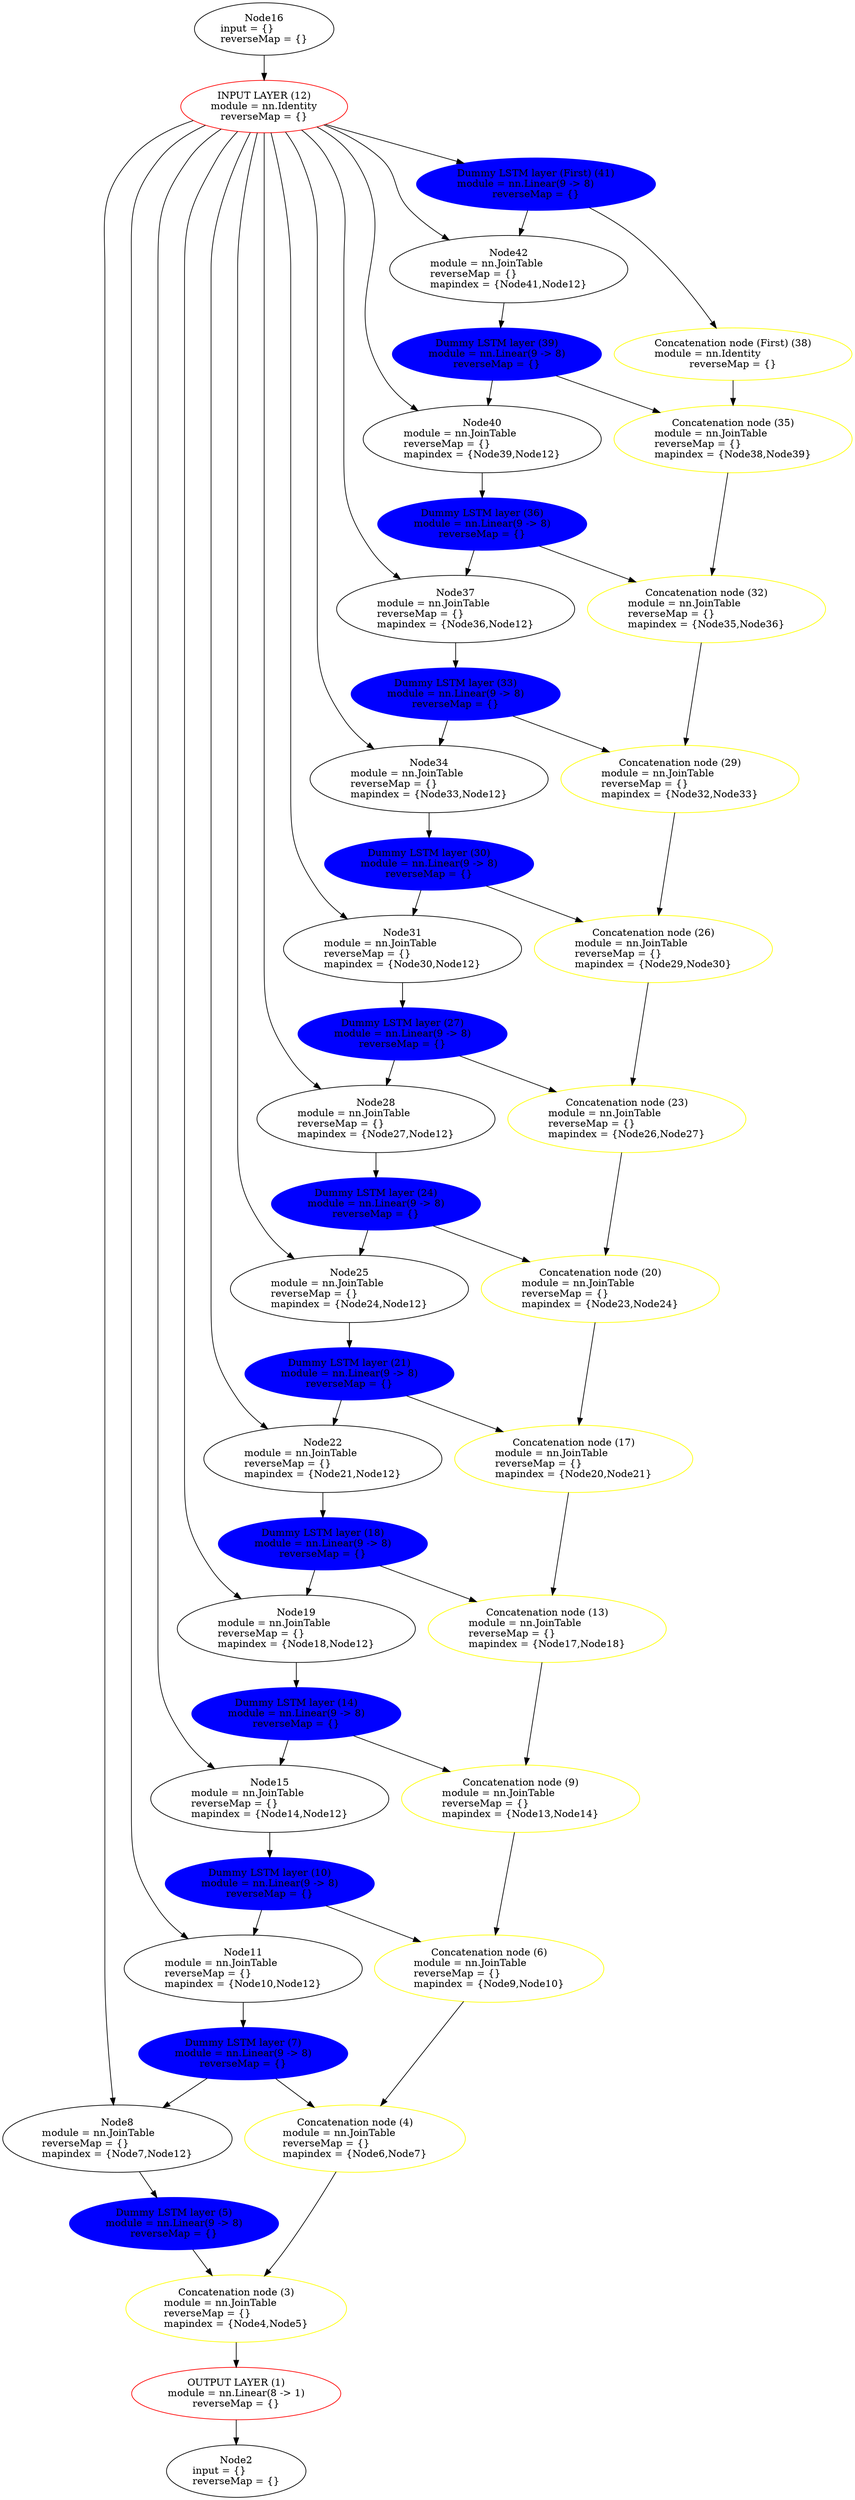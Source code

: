 digraph G {
	graph [bb="0,0,1007,3584"];
	node [label="\N",
		shape=oval
	];
	n1	 [color=red,
		height=1.041,
		label="OUTPUT LAYER (1)\nmodule = nn.Linear(8 -> 1)\lreverseMap = {}",
		pos="278,150",
		tooltip="[topologyTest.lua]:62_",
		width=3.3125];
	n2	 [height=1.041,
		label="Node2\ninput = {}\lreverseMap = {}",
		pos="278,38",
		tooltip="[[C]]:-1_",
		width=2.1497];
	n1 -> n2	 [pos="e,278,75.844 278,112.37 278,103.93 278,94.829 278,86.011"];
	n3	 [color=yellow,
		height=1.3356,
		label="Concatenation node (3)\nmodule = nn.JoinTable\lreverseMap = {}\lmapindex = {Node4,Node5}",
		pos="278,272",
		tooltip="[topologyTest.lua]:54_",
		width=3.4507];
	n3 -> n1	 [pos="e,278,187.72 278,223.57 278,215.1 278,206.27 278,197.81"];
	n4	 [color=yellow,
		height=1.3356,
		label="Concatenation node (4)\nmodule = nn.JoinTable\lreverseMap = {}\lmapindex = {Node6,Node7}",
		pos="399,516",
		tooltip="[topologyTest.lua]:54_",
		width=3.4507];
	n4 -> n3	 [pos="e,301.31,319.63 375.81,468.63 355.87,428.73 327.04,371.09 305.85,328.7"];
	n5	 [color=blue,
		fillcolor=blue,
		height=1.041,
		label="Dummy LSTM layer (5)\nmodule = nn.Linear(9 -> 8)\lreverseMap = {}",
		pos="189,394",
		style=filled,
		textcolor=white,
		tooltip="[topologyTest.lua]:50_",
		width=3.3125];
	n5 -> n3	 [pos="e,244.2,318.57 215.46,357.32 222.58,347.73 230.43,337.13 238.11,326.79"];
	n6	 [color=yellow,
		height=1.3356,
		label="Concatenation node (6)\nmodule = nn.JoinTable\lreverseMap = {}\lmapindex = {Node9,Node10}",
		pos="518,760",
		tooltip="[topologyTest.lua]:54_",
		width=3.5652];
	n6 -> n4	 [pos="e,421.93,563.63 495.2,712.63 475.58,672.73 447.23,615.09 426.39,572.7"];
	n7	 [color=blue,
		fillcolor=blue,
		height=1.041,
		label="Dummy LSTM layer (7)\nmodule = nn.Linear(9 -> 8)\lreverseMap = {}",
		pos="238,638",
		style=filled,
		textcolor=white,
		tooltip="[topologyTest.lua]:50_",
		width=3.3125];
	n7 -> n4	 [pos="e,342.59,559.05 283.28,603.25 299.1,591.46 317.19,577.98 334.29,565.23"];
	n8	 [height=1.3356,
		label="Node8\nmodule = nn.JoinTable\lreverseMap = {}\lmapindex = {Node7,Node12}",
		pos="128,516",
		tooltip="[topologyTest.lua]:50_",
		width=3.5652];
	n7 -> n8	 [pos="e,169.18,561.92 205.59,601.65 196.32,591.53 186.02,580.29 176.03,569.39"];
	n8 -> n5	 [pos="e,170.59,431.23 151.58,468.6 156.31,459.31 161.27,449.55 165.98,440.28"];
	n9	 [color=yellow,
		height=1.3356,
		label="Concatenation node (9)\nmodule = nn.JoinTable\lreverseMap = {}\lmapindex = {Node13,Node14}",
		pos="561,1004",
		tooltip="[topologyTest.lua]:54_",
		width=3.7034];
	n9 -> n6	 [pos="e,526.37,808.12 552.61,955.77 545.61,916.37 535.61,860.11 528.16,818.18"];
	n10	 [color=blue,
		fillcolor=blue,
		height=1.041,
		label="Dummy LSTM layer (10)\nmodule = nn.Linear(9 -> 8)\lreverseMap = {}",
		pos="276,882",
		style=filled,
		textcolor=white,
		tooltip="[topologyTest.lua]:50_",
		width=3.3125];
	n10 -> n6	 [pos="e,441.81,798.78 338.64,849.94 367.32,835.72 401.75,818.65 432.74,803.28"];
	n11	 [height=1.3356,
		label="Node11\nmodule = nn.JoinTable\lreverseMap = {}\lmapindex = {Node10,Node12}",
		pos="238,760",
		tooltip="[topologyTest.lua]:50_",
		width=3.7034];
	n10 -> n11	 [pos="e,252.84,807.86 264.5,844.67 261.77,836.07 258.8,826.69 255.87,817.43"];
	n11 -> n7	 [pos="e,238,675.72 238,711.57 238,703.1 238,694.27 238,685.81"];
	n12	 [color=red,
		height=1.041,
		label="INPUT LAYER (12)\nmodule = nn.Identity\lreverseMap = {}",
		pos="304,3434",
		tooltip="[topologyTest.lua]:20_",
		width=2.6117];
	n12 -> n8	 [pos="e,111.69,564.11 217.93,3418.8 180.74,3408.5 139.72,3390.6 113,3360 65.312,3305.3 76,3273.6 76,3201 76,3201 76,3201 76,759 76,694.47 \
93.89,622.39 108.68,573.81"];
	n12 -> n11	 [pos="e,180.12,803.68 228.63,3411.2 201.58,3400 173.08,3383.5 154,3360 108.06,3303.4 114,3273.9 114,3201 114,3201 114,3201 114,1003 114,\
930.83 111.26,906.7 147,844 153.82,832.04 162.96,820.85 172.83,810.79"];
	n15	 [height=1.3356,
		label="Node15\nmodule = nn.JoinTable\lreverseMap = {}\lmapindex = {Node14,Node12}",
		pos="276,1004",
		tooltip="[topologyTest.lua]:50_",
		width=3.7034];
	n12 -> n15	 [pos="e,218.12,1047.7 245.87,3404.3 227.61,3392.8 208.88,3377.9 196,3360 153.21,3300.5 152,3274.3 152,3201 152,3201 152,3201 152,1247 \
152,1174.8 149.26,1150.7 185,1088 191.82,1076 200.96,1064.8 210.83,1054.8"];
	n19	 [height=1.3356,
		label="Node19\nmodule = nn.JoinTable\lreverseMap = {}\lmapindex = {Node18,Node12}",
		pos="314,1248",
		tooltip="[topologyTest.lua]:50_",
		width=3.7034];
	n12 -> n19	 [pos="e,256.12,1291.7 267.03,3399.2 256.11,3387.7 244.96,3374.1 237,3360 200.71,3295.9 190,3274.7 190,3201 190,3201 190,3201 190,1491 \
190,1418.8 187.26,1394.7 223,1332 229.82,1320 238.96,1308.8 248.83,1298.8"];
	n22	 [height=1.3356,
		label="Node22\nmodule = nn.JoinTable\lreverseMap = {}\lmapindex = {Node21,Node12}",
		pos="352,1492",
		tooltip="[topologyTest.lua]:50_",
		width=3.7034];
	n12 -> n22	 [pos="e,294.12,1535.7 284.43,3397.2 261.91,3352.6 228,3273.5 228,3201 228,3201 228,3201 228,1735 228,1662.8 225.26,1638.7 261,1576 267.82,\
1564 276.96,1552.8 286.83,1542.8"];
	n25	 [height=1.3356,
		label="Node25\nmodule = nn.JoinTable\lreverseMap = {}\lmapindex = {Node24,Node12}",
		pos="390,1736",
		tooltip="[topologyTest.lua]:50_",
		width=3.7034];
	n12 -> n25	 [pos="e,332.12,1779.7 294.21,3396.3 282.95,3350.9 266,3270.8 266,3201 266,3201 266,3201 266,1979 266,1906.8 263.26,1882.7 299,1820 305.82,\
1808 314.96,1796.8 324.83,1786.8"];
	n28	 [height=1.3356,
		label="Node28\nmodule = nn.JoinTable\lreverseMap = {}\lmapindex = {Node27,Node12}",
		pos="428,1980",
		tooltip="[topologyTest.lua]:50_",
		width=3.7034];
	n12 -> n28	 [pos="e,370.12,2023.7 304,3396.4 304,3350.7 304,3270.1 304,3201 304,3201 304,3201 304,2223 304,2150.8 301.26,2126.7 337,2064 343.82,2052 \
352.96,2040.8 362.83,2030.8"];
	n31	 [height=1.3356,
		label="Node31\nmodule = nn.JoinTable\lreverseMap = {}\lmapindex = {Node30,Node12}",
		pos="466,2224",
		tooltip="[topologyTest.lua]:50_",
		width=3.7034];
	n12 -> n31	 [pos="e,408.12,2267.7 313.79,3396.3 325.05,3350.9 342,3270.8 342,3201 342,3201 342,3201 342,2467 342,2394.8 339.26,2370.7 375,2308 381.82,\
2296 390.96,2284.8 400.83,2274.8"];
	n34	 [height=1.3356,
		label="Node34\nmodule = nn.JoinTable\lreverseMap = {}\lmapindex = {Node33,Node12}",
		pos="504,2468",
		tooltip="[topologyTest.lua]:50_",
		width=3.7034];
	n12 -> n34	 [pos="e,446.12,2511.7 333.8,3398.2 342.23,3386.7 350.57,3373.4 356,3360 382.8,3293.7 380,3272.5 380,3201 380,3201 380,3201 380,2711 380,\
2638.8 377.26,2614.7 413,2552 419.82,2540 428.96,2528.8 438.83,2518.8"];
	n37	 [height=1.3356,
		label="Node37\nmodule = nn.JoinTable\lreverseMap = {}\lmapindex = {Node36,Node12}",
		pos="542,2712",
		tooltip="[topologyTest.lua]:50_",
		width=3.7034];
	n12 -> n37	 [pos="e,484.12,2755.7 354.76,3402.4 369.67,3390.9 384.51,3376.6 394,3360 429.48,3298 418,3272.5 418,3201 418,3201 418,3201 418,2955 418,\
2882.8 415.26,2858.7 451,2796 457.82,2784 466.96,2772.8 476.83,2762.8"];
	n40	 [height=1.3356,
		label="Node40\nmodule = nn.JoinTable\lreverseMap = {}\lmapindex = {Node39,Node12}",
		pos="580,2956",
		tooltip="[topologyTest.lua]:50_",
		width=3.7034];
	n12 -> n40	 [pos="e,512.67,2997.6 372.74,3408.3 395.04,3397 417.7,3381.2 432,3360 512.2,3241 403.98,3164.7 475,3040 482.59,3026.7 493.26,3014.7 504.9,\
3004.3"];
	n41	 [color=blue,
		fillcolor=blue,
		height=1.041,
		label="Dummy LSTM layer (First) (41)\nmodule = nn.Linear(9 -> 8)\lreverseMap = {}",
		pos="661,3322",
		style=filled,
		textcolor=white,
		tooltip="[topologyTest.lua]:40_",
		width=3.8653];
	n12 -> n41	 [pos="e,571.1,3350.7 377.54,3410.3 430.71,3394 503.15,3371.6 561.49,3353.7"];
	n42	 [height=1.3356,
		label="Node42\nmodule = nn.JoinTable\lreverseMap = {}\lmapindex = {Node41,Node12}",
		pos="618,3200",
		tooltip="[topologyTest.lua]:50_",
		width=3.7034];
	n12 -> n42	 [pos="e,556.97,3242.8 379.33,3411.5 410.05,3400 444.31,3383.2 470,3360 498.79,3334 487.75,3313.5 513,3284 523.58,3271.7 536.22,3259.9 \
549.01,3249.2"];
	n13	 [color=yellow,
		height=1.3356,
		label="Concatenation node (13)\nmodule = nn.JoinTable\lreverseMap = {}\lmapindex = {Node17,Node18}",
		pos="599,1248",
		tooltip="[topologyTest.lua]:54_",
		width=3.7034];
	n13 -> n9	 [pos="e,568.4,1052.1 591.58,1199.8 585.4,1160.4 576.56,1104.1 569.98,1062.2"];
	n14	 [color=blue,
		fillcolor=blue,
		height=1.041,
		label="Dummy LSTM layer (14)\nmodule = nn.Linear(9 -> 8)\lreverseMap = {}",
		pos="314,1126",
		style=filled,
		textcolor=white,
		tooltip="[topologyTest.lua]:50_",
		width=3.3125];
	n14 -> n9	 [pos="e,482.59,1043.1 377.61,1094.1 406.75,1079.9 441.76,1062.9 473.35,1047.6"];
	n14 -> n15	 [pos="e,290.84,1051.9 302.5,1088.7 299.77,1080.1 296.8,1070.7 293.87,1061.4"];
	n15 -> n10	 [pos="e,276,919.72 276,955.57 276,947.1 276,938.27 276,929.81"];
	n16	 [height=1.041,
		label="Node16\ninput = {}\lreverseMap = {}",
		pos="304,3546",
		tooltip="[[C]]:-1_",
		width=2.1497];
	n16 -> n12	 [pos="e,304,3471.8 304,3508.4 304,3499.9 304,3490.8 304,3482"];
	n17	 [color=yellow,
		height=1.3356,
		label="Concatenation node (17)\nmodule = nn.JoinTable\lreverseMap = {}\lmapindex = {Node20,Node21}",
		pos="637,1492",
		tooltip="[topologyTest.lua]:54_",
		width=3.7034];
	n17 -> n13	 [pos="e,606.4,1296.1 629.58,1443.8 623.4,1404.4 614.56,1348.1 607.98,1306.2"];
	n18	 [color=blue,
		fillcolor=blue,
		height=1.041,
		label="Dummy LSTM layer (18)\nmodule = nn.Linear(9 -> 8)\lreverseMap = {}",
		pos="352,1370",
		style=filled,
		textcolor=white,
		tooltip="[topologyTest.lua]:50_",
		width=3.3125];
	n18 -> n13	 [pos="e,520.59,1287.1 415.61,1338.1 444.75,1323.9 479.76,1306.9 511.35,1291.6"];
	n18 -> n19	 [pos="e,328.84,1295.9 340.5,1332.7 337.77,1324.1 334.8,1314.7 331.87,1305.4"];
	n19 -> n14	 [pos="e,314,1163.7 314,1199.6 314,1191.1 314,1182.3 314,1173.8"];
	n20	 [color=yellow,
		height=1.3356,
		label="Concatenation node (20)\nmodule = nn.JoinTable\lreverseMap = {}\lmapindex = {Node23,Node24}",
		pos="675,1736",
		tooltip="[topologyTest.lua]:54_",
		width=3.7034];
	n20 -> n17	 [pos="e,644.4,1540.1 667.58,1687.8 661.4,1648.4 652.56,1592.1 645.98,1550.2"];
	n21	 [color=blue,
		fillcolor=blue,
		height=1.041,
		label="Dummy LSTM layer (21)\nmodule = nn.Linear(9 -> 8)\lreverseMap = {}",
		pos="390,1614",
		style=filled,
		textcolor=white,
		tooltip="[topologyTest.lua]:50_",
		width=3.3125];
	n21 -> n17	 [pos="e,558.59,1531.1 453.61,1582.1 482.75,1567.9 517.76,1550.9 549.35,1535.6"];
	n21 -> n22	 [pos="e,366.84,1539.9 378.5,1576.7 375.77,1568.1 372.8,1558.7 369.87,1549.4"];
	n22 -> n18	 [pos="e,352,1407.7 352,1443.6 352,1435.1 352,1426.3 352,1417.8"];
	n23	 [color=yellow,
		height=1.3356,
		label="Concatenation node (23)\nmodule = nn.JoinTable\lreverseMap = {}\lmapindex = {Node26,Node27}",
		pos="713,1980",
		tooltip="[topologyTest.lua]:54_",
		width=3.7034];
	n23 -> n20	 [pos="e,682.4,1784.1 705.58,1931.8 699.4,1892.4 690.56,1836.1 683.98,1794.2"];
	n24	 [color=blue,
		fillcolor=blue,
		height=1.041,
		label="Dummy LSTM layer (24)\nmodule = nn.Linear(9 -> 8)\lreverseMap = {}",
		pos="428,1858",
		style=filled,
		textcolor=white,
		tooltip="[topologyTest.lua]:50_",
		width=3.3125];
	n24 -> n20	 [pos="e,596.59,1775.1 491.61,1826.1 520.75,1811.9 555.76,1794.9 587.35,1779.6"];
	n24 -> n25	 [pos="e,404.84,1783.9 416.5,1820.7 413.77,1812.1 410.8,1802.7 407.87,1793.4"];
	n25 -> n21	 [pos="e,390,1651.7 390,1687.6 390,1679.1 390,1670.3 390,1661.8"];
	n26	 [color=yellow,
		height=1.3356,
		label="Concatenation node (26)\nmodule = nn.JoinTable\lreverseMap = {}\lmapindex = {Node29,Node30}",
		pos="751,2224",
		tooltip="[topologyTest.lua]:54_",
		width=3.7034];
	n26 -> n23	 [pos="e,720.4,2028.1 743.58,2175.8 737.4,2136.4 728.56,2080.1 721.98,2038.2"];
	n27	 [color=blue,
		fillcolor=blue,
		height=1.041,
		label="Dummy LSTM layer (27)\nmodule = nn.Linear(9 -> 8)\lreverseMap = {}",
		pos="466,2102",
		style=filled,
		textcolor=white,
		tooltip="[topologyTest.lua]:50_",
		width=3.3125];
	n27 -> n23	 [pos="e,634.59,2019.1 529.61,2070.1 558.75,2055.9 593.76,2038.9 625.35,2023.6"];
	n27 -> n28	 [pos="e,442.84,2027.9 454.5,2064.7 451.77,2056.1 448.8,2046.7 445.87,2037.4"];
	n28 -> n24	 [pos="e,428,1895.7 428,1931.6 428,1923.1 428,1914.3 428,1905.8"];
	n29	 [color=yellow,
		height=1.3356,
		label="Concatenation node (29)\nmodule = nn.JoinTable\lreverseMap = {}\lmapindex = {Node32,Node33}",
		pos="789,2468",
		tooltip="[topologyTest.lua]:54_",
		width=3.7034];
	n29 -> n26	 [pos="e,758.4,2272.1 781.58,2419.8 775.4,2380.4 766.56,2324.1 759.98,2282.2"];
	n30	 [color=blue,
		fillcolor=blue,
		height=1.041,
		label="Dummy LSTM layer (30)\nmodule = nn.Linear(9 -> 8)\lreverseMap = {}",
		pos="504,2346",
		style=filled,
		textcolor=white,
		tooltip="[topologyTest.lua]:50_",
		width=3.3125];
	n30 -> n26	 [pos="e,672.59,2263.1 567.61,2314.1 596.75,2299.9 631.76,2282.9 663.35,2267.6"];
	n30 -> n31	 [pos="e,480.84,2271.9 492.5,2308.7 489.77,2300.1 486.8,2290.7 483.87,2281.4"];
	n31 -> n27	 [pos="e,466,2139.7 466,2175.6 466,2167.1 466,2158.3 466,2149.8"];
	n32	 [color=yellow,
		height=1.3356,
		label="Concatenation node (32)\nmodule = nn.JoinTable\lreverseMap = {}\lmapindex = {Node35,Node36}",
		pos="827,2712",
		tooltip="[topologyTest.lua]:54_",
		width=3.7034];
	n32 -> n29	 [pos="e,796.4,2516.1 819.58,2663.8 813.4,2624.4 804.56,2568.1 797.98,2526.2"];
	n33	 [color=blue,
		fillcolor=blue,
		height=1.041,
		label="Dummy LSTM layer (33)\nmodule = nn.Linear(9 -> 8)\lreverseMap = {}",
		pos="542,2590",
		style=filled,
		textcolor=white,
		tooltip="[topologyTest.lua]:50_",
		width=3.3125];
	n33 -> n29	 [pos="e,710.59,2507.1 605.61,2558.1 634.75,2543.9 669.76,2526.9 701.35,2511.6"];
	n33 -> n34	 [pos="e,518.84,2515.9 530.5,2552.7 527.77,2544.1 524.8,2534.7 521.87,2525.4"];
	n34 -> n30	 [pos="e,504,2383.7 504,2419.6 504,2411.1 504,2402.3 504,2393.8"];
	n35	 [color=yellow,
		height=1.3356,
		label="Concatenation node (35)\nmodule = nn.JoinTable\lreverseMap = {}\lmapindex = {Node38,Node39}",
		pos="865,2956",
		tooltip="[topologyTest.lua]:54_",
		width=3.7034];
	n35 -> n32	 [pos="e,834.4,2760.1 857.58,2907.8 851.4,2868.4 842.56,2812.1 835.98,2770.2"];
	n36	 [color=blue,
		fillcolor=blue,
		height=1.041,
		label="Dummy LSTM layer (36)\nmodule = nn.Linear(9 -> 8)\lreverseMap = {}",
		pos="580,2834",
		style=filled,
		textcolor=white,
		tooltip="[topologyTest.lua]:50_",
		width=3.3125];
	n36 -> n32	 [pos="e,748.59,2751.1 643.61,2802.1 672.75,2787.9 707.76,2770.9 739.35,2755.6"];
	n36 -> n37	 [pos="e,556.84,2759.9 568.5,2796.7 565.77,2788.1 562.8,2778.7 559.87,2769.4"];
	n37 -> n33	 [pos="e,542,2627.7 542,2663.6 542,2655.1 542,2646.3 542,2637.8"];
	n38	 [color=yellow,
		height=1.041,
		label="Concatenation node (First) (38)\nmodule = nn.Identity\lreverseMap = {}",
		pos="874,3078",
		tooltip="[topologyTest.lua]:44_",
		width=3.6797];
	n38 -> n35	 [pos="e,868.53,3004.1 871.25,3040.3 870.63,3032 869.95,3023 869.28,3014.1"];
	n39	 [color=blue,
		fillcolor=blue,
		height=1.041,
		label="Dummy LSTM layer (39)\nmodule = nn.Linear(9 -> 8)\lreverseMap = {}",
		pos="604,3078",
		style=filled,
		textcolor=white,
		tooltip="[topologyTest.lua]:50_",
		width=3.3125];
	n39 -> n35	 [pos="e,783.75,2994.4 669.86,3046.7 701.61,3032.1 740.18,3014.4 774.62,2998.6"];
	n39 -> n40	 [pos="e,589.41,3004.1 596.67,3040.3 595.01,3032 593.2,3023 591.41,3014.1"];
	n40 -> n36	 [pos="e,580,2871.7 580,2907.6 580,2899.1 580,2890.3 580,2881.8"];
	n41 -> n38	 [pos="e,854.46,3115.2 713.83,3287.2 729.61,3275.7 746.33,3262.3 760,3248 796.13,3210.3 828.47,3160 849.4,3124"];
	n41 -> n42	 [pos="e,634.79,3247.9 647.98,3284.7 644.9,3276.1 641.54,3266.7 638.22,3257.4"];
	n42 -> n39	 [pos="e,608.27,3115.6 612.51,3151.9 611.49,3143.2 610.44,3134.2 609.43,3125.5"];
}
